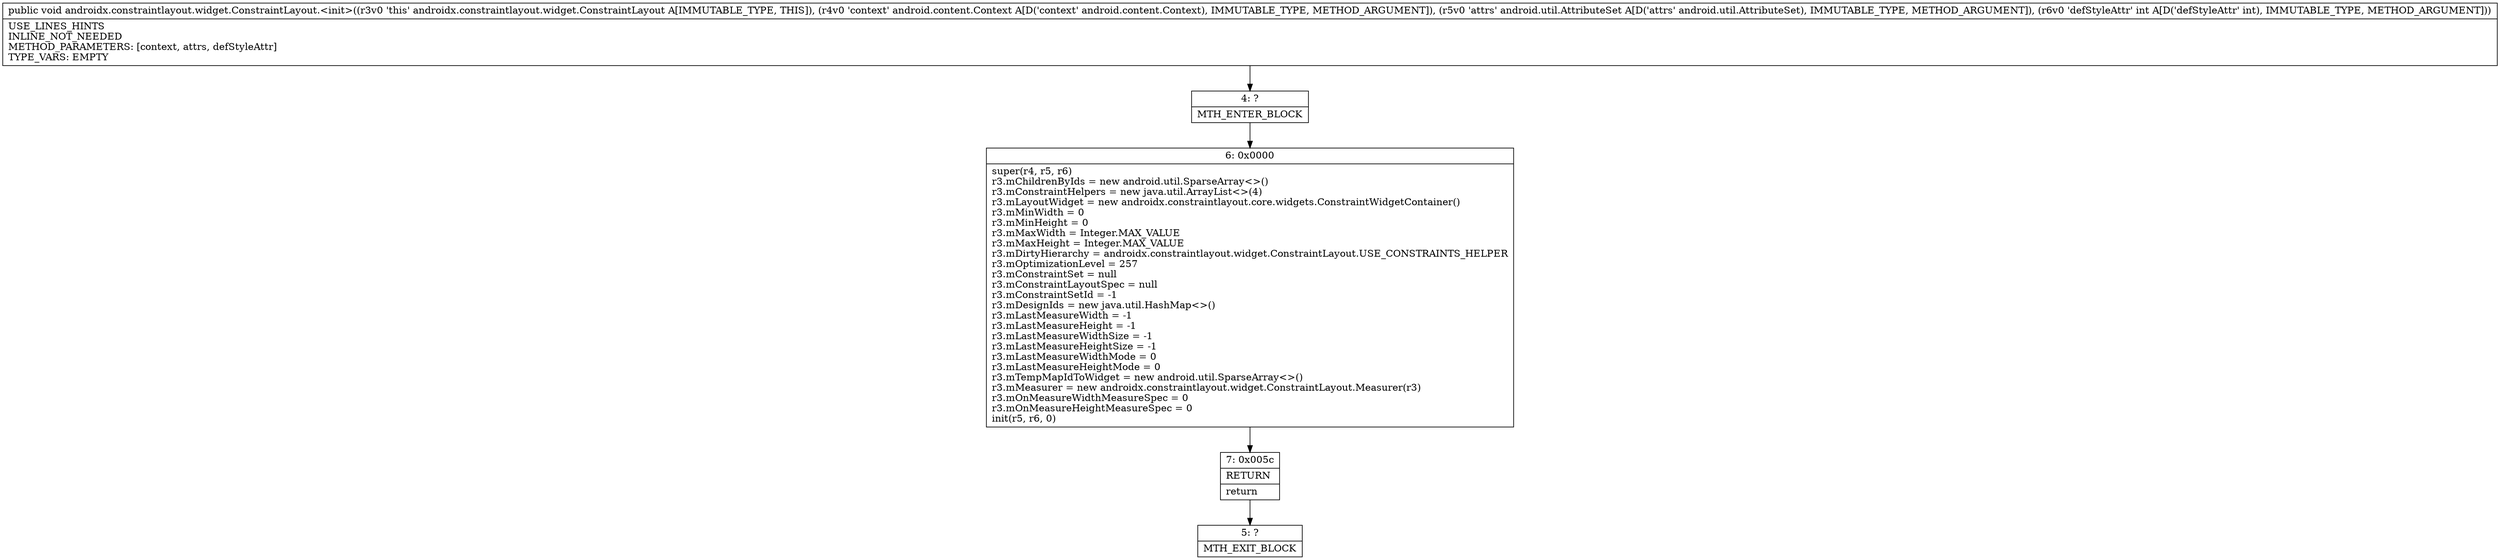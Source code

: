 digraph "CFG forandroidx.constraintlayout.widget.ConstraintLayout.\<init\>(Landroid\/content\/Context;Landroid\/util\/AttributeSet;I)V" {
Node_4 [shape=record,label="{4\:\ ?|MTH_ENTER_BLOCK\l}"];
Node_6 [shape=record,label="{6\:\ 0x0000|super(r4, r5, r6)\lr3.mChildrenByIds = new android.util.SparseArray\<\>()\lr3.mConstraintHelpers = new java.util.ArrayList\<\>(4)\lr3.mLayoutWidget = new androidx.constraintlayout.core.widgets.ConstraintWidgetContainer()\lr3.mMinWidth = 0\lr3.mMinHeight = 0\lr3.mMaxWidth = Integer.MAX_VALUE\lr3.mMaxHeight = Integer.MAX_VALUE\lr3.mDirtyHierarchy = androidx.constraintlayout.widget.ConstraintLayout.USE_CONSTRAINTS_HELPER\lr3.mOptimizationLevel = 257\lr3.mConstraintSet = null\lr3.mConstraintLayoutSpec = null\lr3.mConstraintSetId = \-1\lr3.mDesignIds = new java.util.HashMap\<\>()\lr3.mLastMeasureWidth = \-1\lr3.mLastMeasureHeight = \-1\lr3.mLastMeasureWidthSize = \-1\lr3.mLastMeasureHeightSize = \-1\lr3.mLastMeasureWidthMode = 0\lr3.mLastMeasureHeightMode = 0\lr3.mTempMapIdToWidget = new android.util.SparseArray\<\>()\lr3.mMeasurer = new androidx.constraintlayout.widget.ConstraintLayout.Measurer(r3)\lr3.mOnMeasureWidthMeasureSpec = 0\lr3.mOnMeasureHeightMeasureSpec = 0\linit(r5, r6, 0)\l}"];
Node_7 [shape=record,label="{7\:\ 0x005c|RETURN\l|return\l}"];
Node_5 [shape=record,label="{5\:\ ?|MTH_EXIT_BLOCK\l}"];
MethodNode[shape=record,label="{public void androidx.constraintlayout.widget.ConstraintLayout.\<init\>((r3v0 'this' androidx.constraintlayout.widget.ConstraintLayout A[IMMUTABLE_TYPE, THIS]), (r4v0 'context' android.content.Context A[D('context' android.content.Context), IMMUTABLE_TYPE, METHOD_ARGUMENT]), (r5v0 'attrs' android.util.AttributeSet A[D('attrs' android.util.AttributeSet), IMMUTABLE_TYPE, METHOD_ARGUMENT]), (r6v0 'defStyleAttr' int A[D('defStyleAttr' int), IMMUTABLE_TYPE, METHOD_ARGUMENT]))  | USE_LINES_HINTS\lINLINE_NOT_NEEDED\lMETHOD_PARAMETERS: [context, attrs, defStyleAttr]\lTYPE_VARS: EMPTY\l}"];
MethodNode -> Node_4;Node_4 -> Node_6;
Node_6 -> Node_7;
Node_7 -> Node_5;
}

